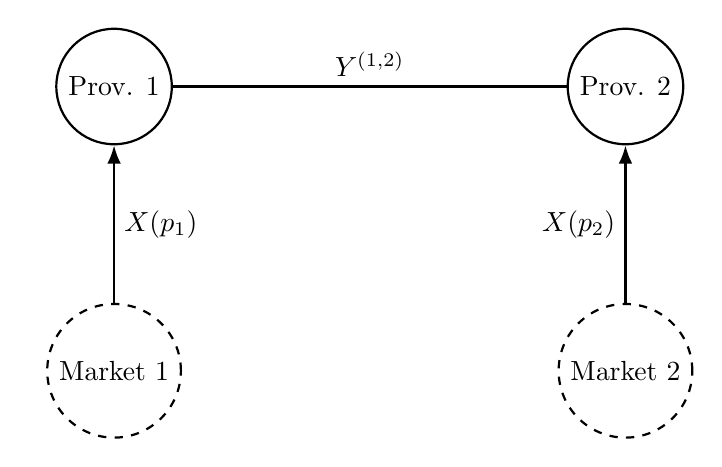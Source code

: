 \tikzstyle{var} = [
draw,circle,
minimum size=10pt]

\tikzstyle{agent} = [
draw, circle,
minimum size=10pt]

\begin{tikzpicture}[-{Latex[scale=1]}, thick]

    \node [agent] (one) {Prov. $1$};
    \node [var, dashed, below = 2cm of one] (local_one) {Market $1$};

    \node [agent, right = 5cm of one] (two) {Prov. $2$};
    \node [var, dashed, below = 2cm of two] (local_two) {Market $2$};


    \path
    (one) edge [-] node [above] {$Y^{(1, 2)}$} (two)
    (local_one) edge [] node [right] {$X(p_1)$} (one)
    (local_two) edge [] node [left] {$X(p_2)$} (two);

\end{tikzpicture}
